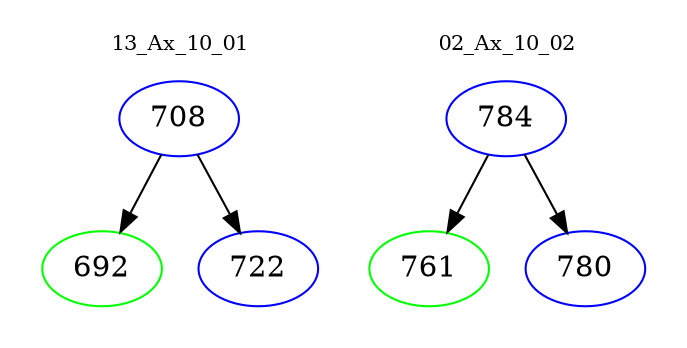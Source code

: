 digraph{
subgraph cluster_0 {
color = white
label = "13_Ax_10_01";
fontsize=10;
T0_708 [label="708", color="blue"]
T0_708 -> T0_692 [color="black"]
T0_692 [label="692", color="green"]
T0_708 -> T0_722 [color="black"]
T0_722 [label="722", color="blue"]
}
subgraph cluster_1 {
color = white
label = "02_Ax_10_02";
fontsize=10;
T1_784 [label="784", color="blue"]
T1_784 -> T1_761 [color="black"]
T1_761 [label="761", color="green"]
T1_784 -> T1_780 [color="black"]
T1_780 [label="780", color="blue"]
}
}
